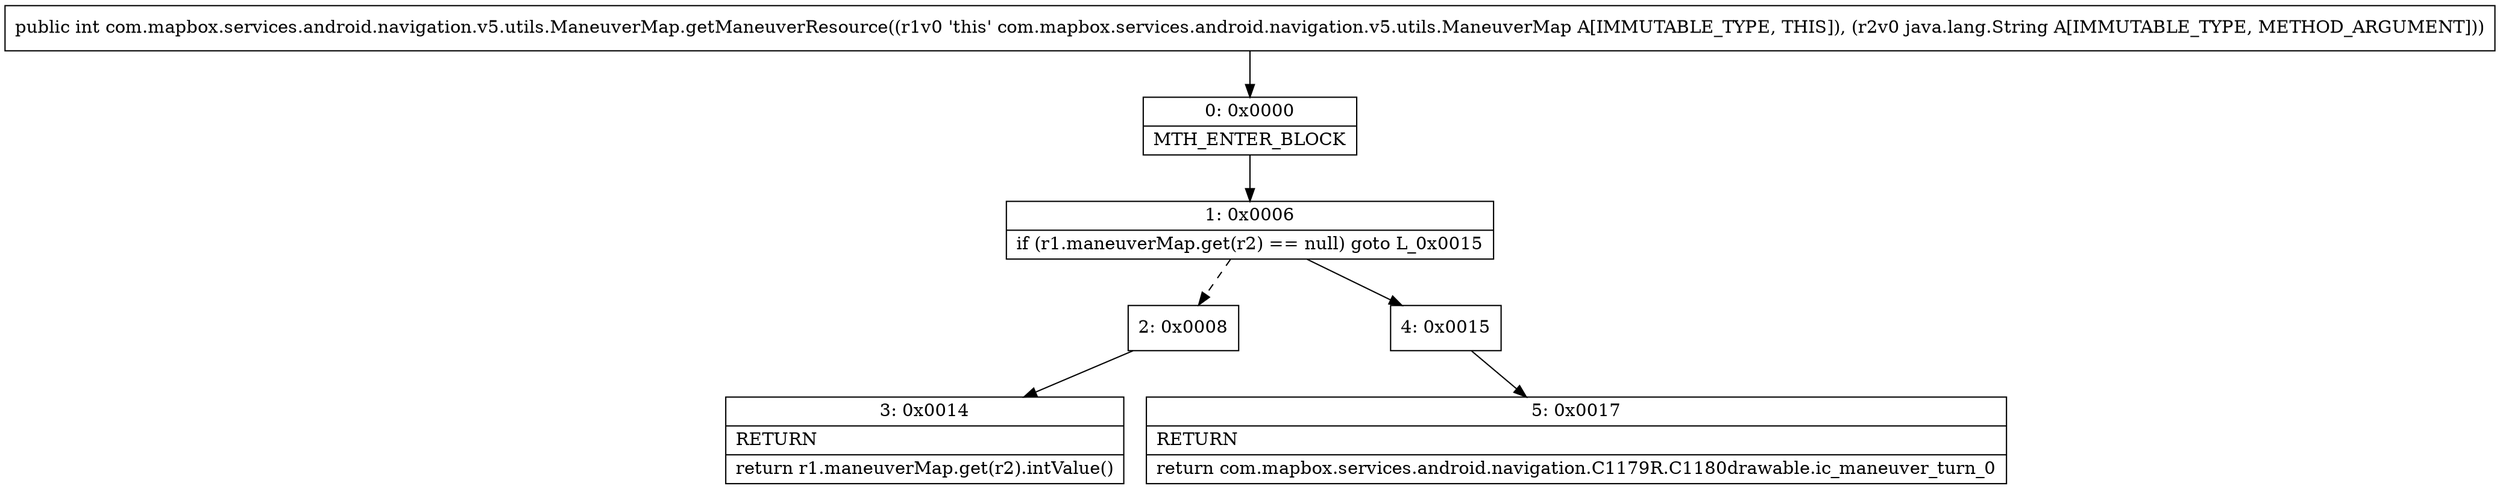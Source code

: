 digraph "CFG forcom.mapbox.services.android.navigation.v5.utils.ManeuverMap.getManeuverResource(Ljava\/lang\/String;)I" {
Node_0 [shape=record,label="{0\:\ 0x0000|MTH_ENTER_BLOCK\l}"];
Node_1 [shape=record,label="{1\:\ 0x0006|if (r1.maneuverMap.get(r2) == null) goto L_0x0015\l}"];
Node_2 [shape=record,label="{2\:\ 0x0008}"];
Node_3 [shape=record,label="{3\:\ 0x0014|RETURN\l|return r1.maneuverMap.get(r2).intValue()\l}"];
Node_4 [shape=record,label="{4\:\ 0x0015}"];
Node_5 [shape=record,label="{5\:\ 0x0017|RETURN\l|return com.mapbox.services.android.navigation.C1179R.C1180drawable.ic_maneuver_turn_0\l}"];
MethodNode[shape=record,label="{public int com.mapbox.services.android.navigation.v5.utils.ManeuverMap.getManeuverResource((r1v0 'this' com.mapbox.services.android.navigation.v5.utils.ManeuverMap A[IMMUTABLE_TYPE, THIS]), (r2v0 java.lang.String A[IMMUTABLE_TYPE, METHOD_ARGUMENT])) }"];
MethodNode -> Node_0;
Node_0 -> Node_1;
Node_1 -> Node_2[style=dashed];
Node_1 -> Node_4;
Node_2 -> Node_3;
Node_4 -> Node_5;
}

